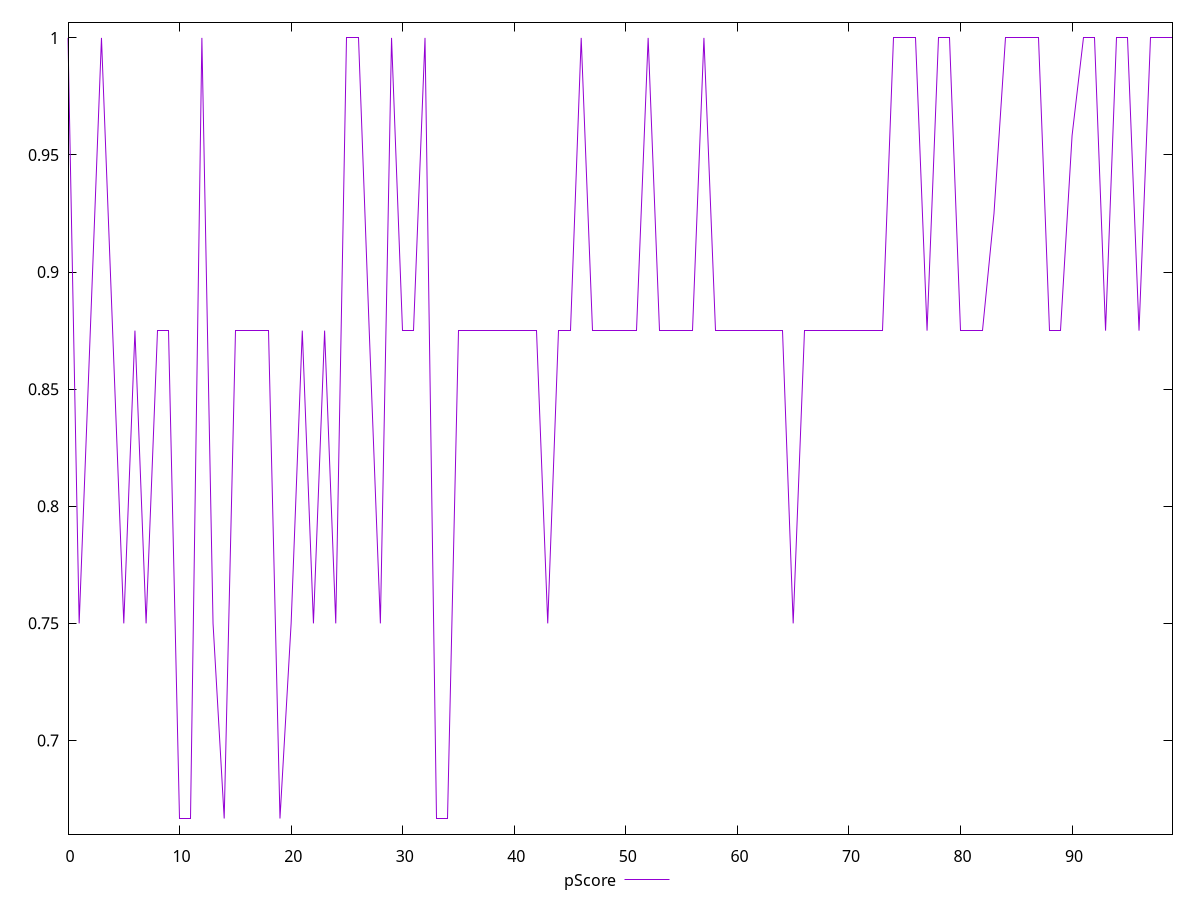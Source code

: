 reset

$pScore <<EOF
0 1
1 0.75
2 0.875
3 1
4 0.875
5 0.75
6 0.875
7 0.75
8 0.875
9 0.875
10 0.6666666666666666
11 0.6666666666666666
12 1
13 0.75
14 0.6666666666666666
15 0.875
16 0.875
17 0.875
18 0.875
19 0.6666666666666666
20 0.75
21 0.875
22 0.75
23 0.875
24 0.75
25 1
26 1
27 0.875
28 0.75
29 1
30 0.875
31 0.875
32 1
33 0.6666666666666666
34 0.6666666666666666
35 0.875
36 0.875
37 0.875
38 0.875
39 0.875
40 0.875
41 0.875
42 0.875
43 0.75
44 0.875
45 0.875
46 1
47 0.875
48 0.875
49 0.875
50 0.875
51 0.875
52 1
53 0.875
54 0.875
55 0.875
56 0.875
57 1
58 0.875
59 0.875
60 0.875
61 0.875
62 0.875
63 0.875
64 0.875
65 0.75
66 0.875
67 0.875
68 0.875
69 0.875
70 0.875
71 0.875
72 0.875
73 0.875
74 1
75 1
76 1
77 0.875
78 1
79 1
80 0.875
81 0.875
82 0.875
83 0.925
84 1
85 1
86 1
87 1
88 0.875
89 0.875
90 0.9583333333333334
91 1
92 1
93 0.875
94 1
95 1
96 0.875
97 1
98 1
99 1
EOF

set key outside below
set xrange [0:99]
set yrange [0.6599999999999999:1.0066666666666666]
set trange [0.6599999999999999:1.0066666666666666]
set terminal svg size 640, 500 enhanced background rgb 'white'
set output "reprap/unminified-css/samples/pages/pScore/values.svg"

plot $pScore title "pScore" with line

reset

